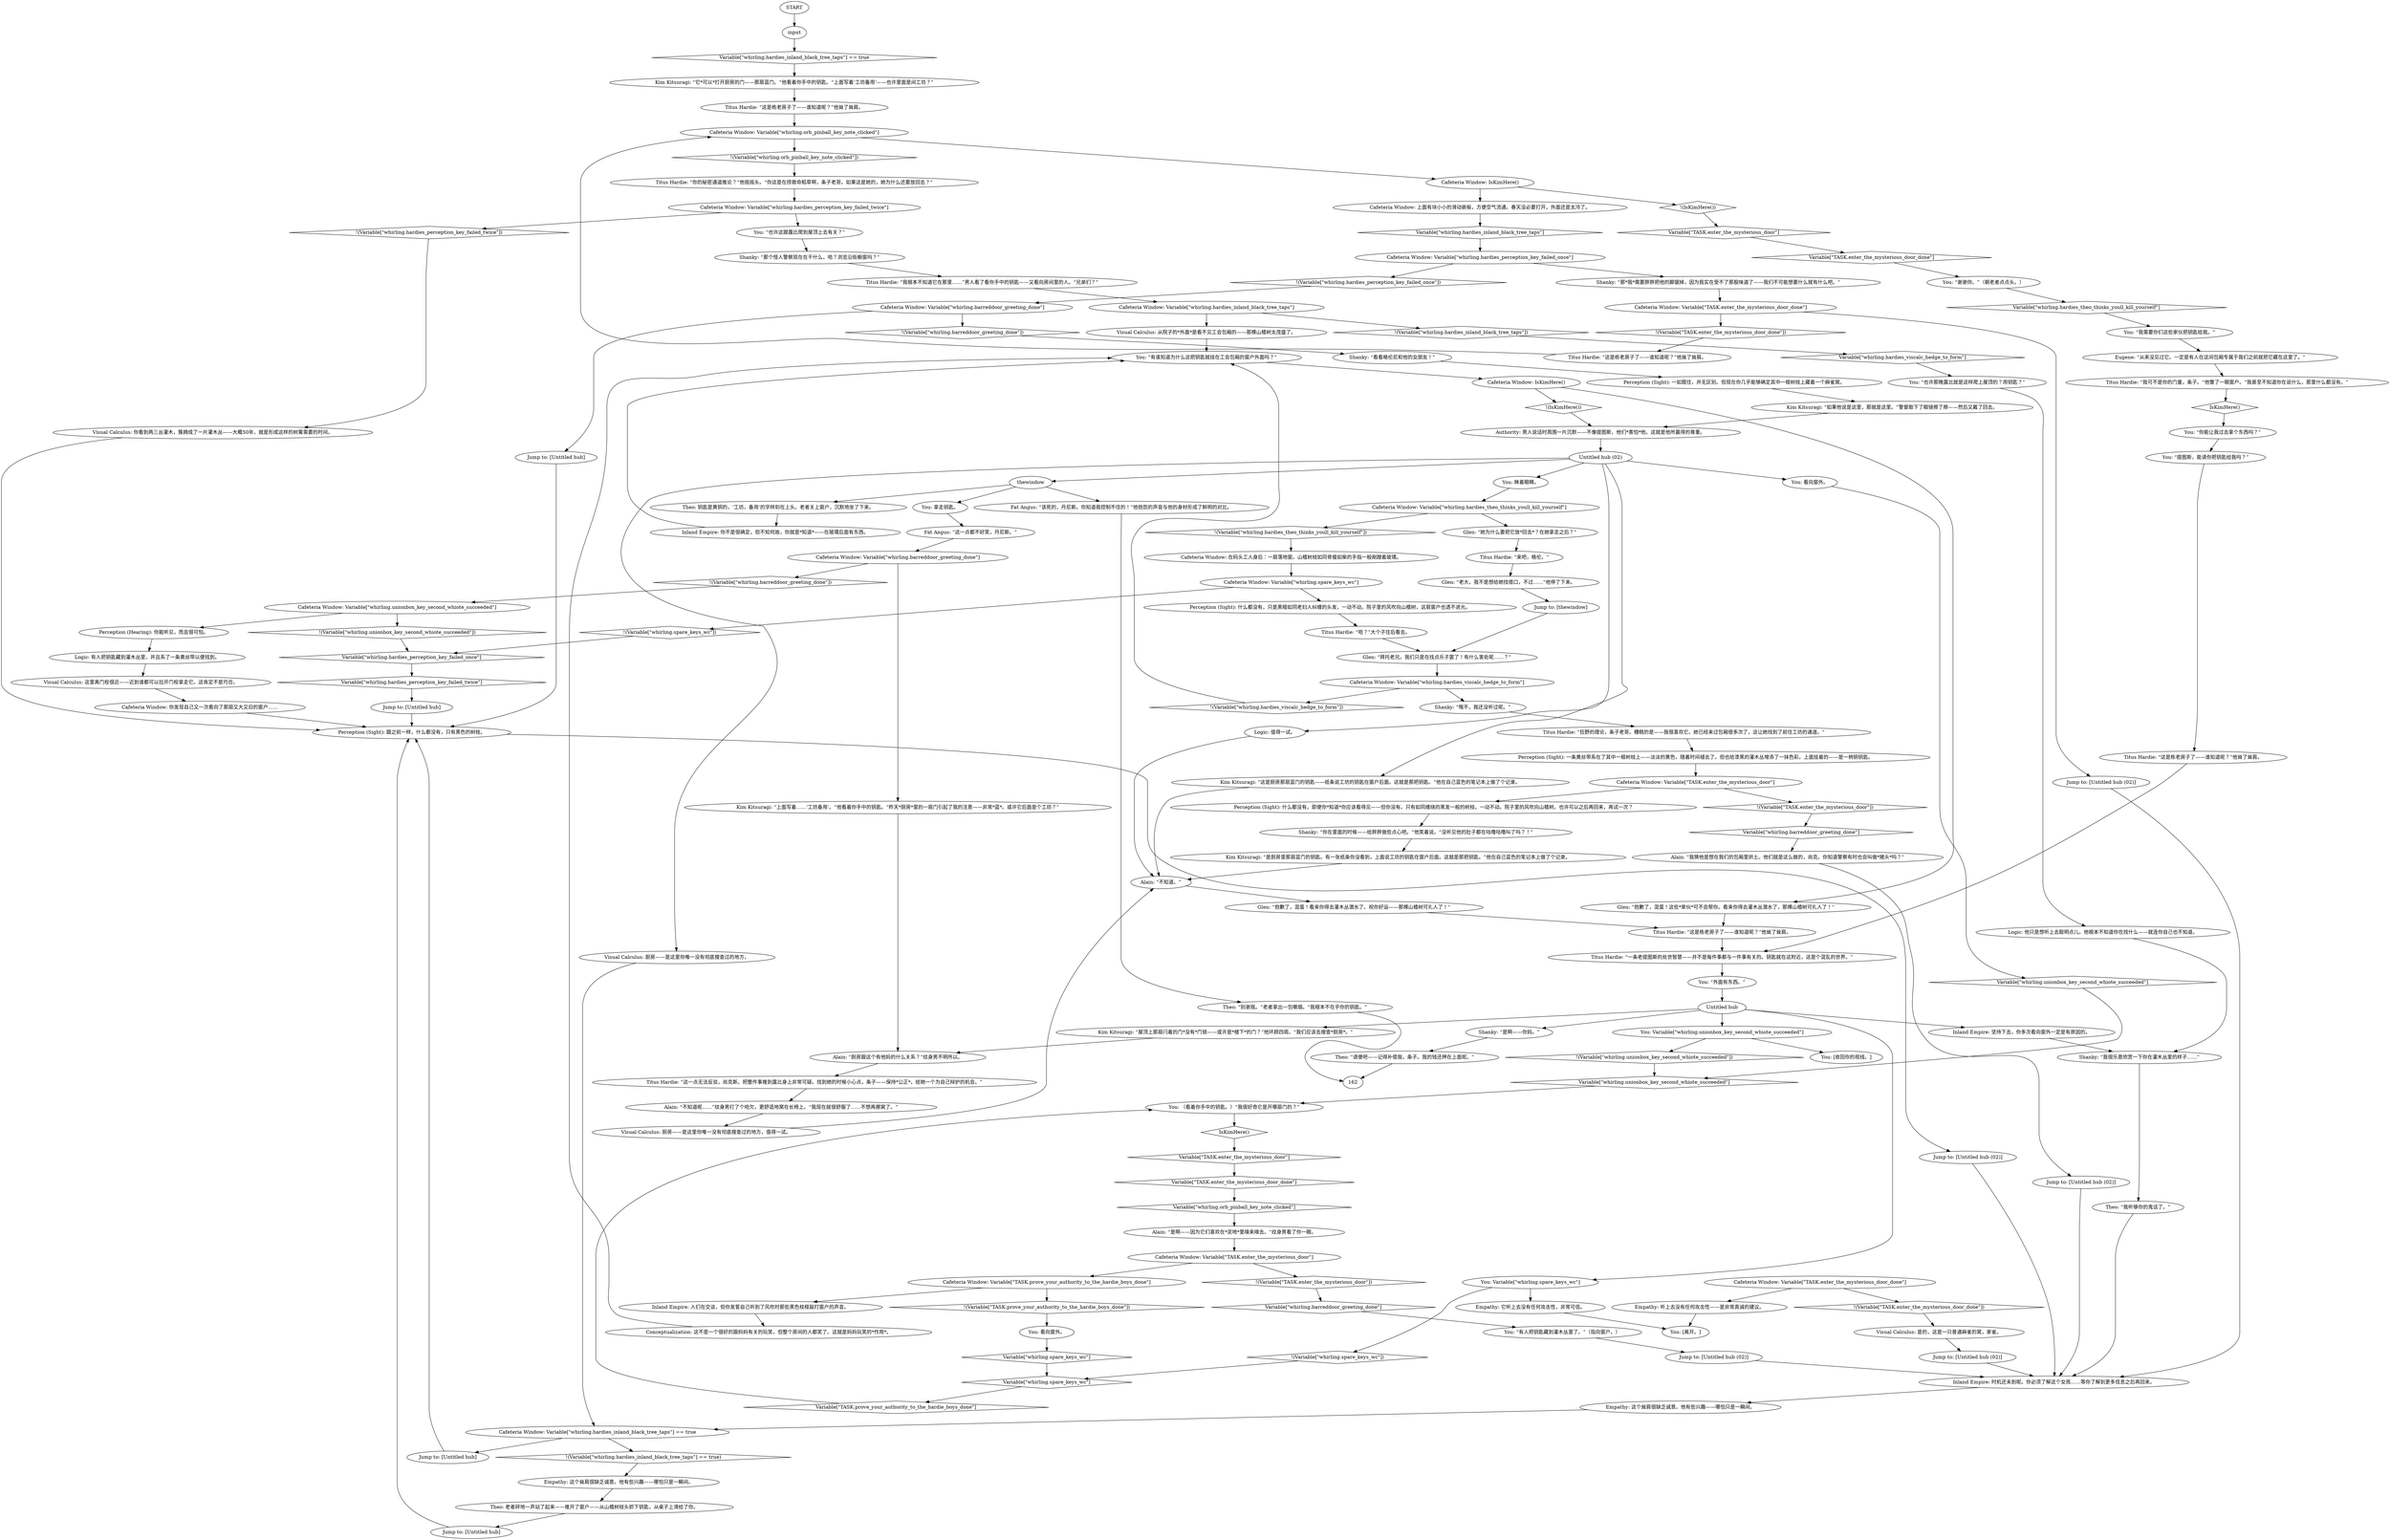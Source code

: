 # WHIRLING F1 / SPARE WORKSHOP KEYS
# Somewhere in the room are the previous owner's spare keys to the pinball workshop (door in kitchen). This is the (perc check hidden) dialogue where you find them. (One path to hidden access to roof)1) Mis-connect to instigator because of room
# ==================================================
digraph G {
	  0 [label="START"];
	  1 [label="input"];
	  2 [label="Alain: “厨房跟这个有他妈的什么关系？”纹身男不明所以。"];
	  3 [label="Visual Calculus: 这里离门栓很近——近到谁都可以拉开门栓拿走它。这肯定不是巧合。"];
	  4 [label="Titus Hardie: “这是栋老房子了——谁知道呢？”他耸了耸肩。"];
	  5 [label="Cafeteria Window: Variable[\"TASK.enter_the_mysterious_door_done\"]"];
	  6 [label="Variable[\"TASK.enter_the_mysterious_door_done\"]", shape=diamond];
	  7 [label="!(Variable[\"TASK.enter_the_mysterious_door_done\"])", shape=diamond];
	  8 [label="Empathy: 听上去没有任何攻击性——是非常真诚的建议。"];
	  9 [label="You: “外面有东西。”"];
	  10 [label="Shanky: “是啊——你妈。”"];
	  11 [label="Untitled hub"];
	  12 [label="Perception (Sight): 跟之前一样，什么都没有，只有黑色的树枝。"];
	  13 [label="Visual Calculus: 你看到两三丛灌木，簇拥成了一片灌木丛——大概50年，就是形成这样的树篱需要的时间。"];
	  14 [label="Conceptualization: 这不是一个很好的跟妈妈有关的玩笑，但整个房间的人都笑了。这就是妈妈玩笑的*作用*。"];
	  15 [label="Theo: “请便吧——记得补偿我，条子。我的钱还押在上面呢。”"];
	  16 [label="You: “我需要你们这些家伙把钥匙给我。”"];
	  17 [label="You: 拿走钥匙。"];
	  18 [label="Jump to: [Untitled hub]"];
	  19 [label="Empathy: 这个耸肩很缺乏诚意。他有些兴趣——哪怕只是一瞬间。"];
	  20 [label="Cafeteria Window: Variable[\"whirling.orb_pinball_key_note_clicked\"]"];
	  21 [label="Variable[\"whirling.orb_pinball_key_note_clicked\"]", shape=diamond];
	  22 [label="!(Variable[\"whirling.orb_pinball_key_note_clicked\"])", shape=diamond];
	  23 [label="Cafeteria Window: IsKimHere()"];
	  24 [label="IsKimHere()", shape=diamond];
	  25 [label="!(IsKimHere())", shape=diamond];
	  26 [label="Cafeteria Window: 上面有块小小的滑动嵌板，方便空气流通。春天没必要打开，外面还是太冷了。"];
	  27 [label="Cafeteria Window: Variable[\"whirling.hardies_theo_thinks_youll_kill_yourself\"]"];
	  28 [label="Variable[\"whirling.hardies_theo_thinks_youll_kill_yourself\"]", shape=diamond];
	  29 [label="!(Variable[\"whirling.hardies_theo_thinks_youll_kill_yourself\"])", shape=diamond];
	  30 [label="Glen: “她为什么要把它放*回去*？在她拿走之后？”"];
	  31 [label="Glen: “老大，我不是想给她找借口，不过……”他停了下来。"];
	  32 [label="Perception (Sight): 一条黄丝带系在了其中一根树枝上——淡淡的黄色，随着时间褪去了。但也给漆黑的灌木丛增添了一抹色彩。上面挂着的——是一柄铜钥匙。"];
	  33 [label="You: （看着你手中的钥匙。）“我很好奇它是开哪扇门的？”"];
	  34 [label="Visual Calculus: 厨房——是这里你唯一没有彻底搜查过的地方。"];
	  35 [label="Theo: 老者砰地一声站了起来——推开了窗户——从山楂树枝头抓下钥匙，从桌子上滑给了你。"];
	  36 [label="Theo: “我听够你的鬼话了。”"];
	  37 [label="Cafeteria Window: Variable[\"whirling.hardies_viscalc_hedge_to_form\"]"];
	  38 [label="Variable[\"whirling.hardies_viscalc_hedge_to_form\"]", shape=diamond];
	  39 [label="!(Variable[\"whirling.hardies_viscalc_hedge_to_form\"])", shape=diamond];
	  40 [label="Shanky: “哦不，我还没听过呢。”"];
	  41 [label="Jump to: [Untitled hub (02)]"];
	  42 [label="You: [离开。]"];
	  43 [label="Logic: 值得一试。"];
	  44 [label="Titus Hardie: “这是栋老房子了——谁知道呢？”他耸了耸肩。"];
	  45 [label="You: “谢谢你。”（朝老者点点头。）"];
	  46 [label="You: 看向窗外。"];
	  47 [label="You: Variable[\"whirling.unionbox_key_second_whiote_succeeded\"]"];
	  48 [label="Variable[\"whirling.unionbox_key_second_whiote_succeeded\"]", shape=diamond];
	  49 [label="!(Variable[\"whirling.unionbox_key_second_whiote_succeeded\"])", shape=diamond];
	  50 [label="You: [收回你的视线。]"];
	  51 [label="Kim Kitsuragi: “屋顶上那扇闩着的门*没有*门锁——或许是*楼下*的门？”他环顾四周。“我们应该去搜查*厨房*。”"];
	  52 [label="Alain: “我猜他是想在我们的包厢里拱土。他们就是这么做的，尚克。你知道警察有时也会叫做*猪头*吗？”"];
	  53 [label="Titus Hardie: “我根本不知道它在那里……”男人看了看你手中的钥匙——又看向房间里的人。“兄弟们？”"];
	  54 [label="Cafeteria Window: IsKimHere()"];
	  55 [label="IsKimHere()", shape=diamond];
	  56 [label="!(IsKimHere())", shape=diamond];
	  57 [label="Glen: “抱歉了，混蛋！这些*家伙*可不会帮你。看来你得去灌木丛潜水了，那棵山楂树可扎人了！”"];
	  58 [label="Theo: “别谢我。”老者拿出一包嚼烟。“我根本不在乎你的钥匙。”"];
	  59 [label="Cafeteria Window: 在码头工人身后：一扇落地窗。山楂树枝如同骨瘦如柴的手指一般剐蹭着玻璃。"];
	  60 [label="Empathy: 这个耸肩很缺乏诚意。他有些兴趣——哪怕只是一瞬间。"];
	  61 [label="Titus Hardie: “一条老提图斯的处世智慧——并不是每件事都与一件事有关的。钥匙就在这附近，这是个混乱的世界。”"];
	  62 [label="Cafeteria Window: Variable[\"whirling.hardies_perception_key_failed_twice\"]"];
	  63 [label="Variable[\"whirling.hardies_perception_key_failed_twice\"]", shape=diamond];
	  64 [label="!(Variable[\"whirling.hardies_perception_key_failed_twice\"])", shape=diamond];
	  65 [label="You: “也许这跟露比爬到屋顶上去有关？”"];
	  66 [label="Kim Kitsuragi: “这是厨房那扇蓝门的钥匙——纸条说工坊的钥匙在窗户后面。这就是那把钥匙。”他在自己蓝色的笔记本上做了个记录。"];
	  67 [label="Alain: “是啊——因为它们喜欢在*泥地*里嗅来嗅去。”纹身男看了你一眼。"];
	  68 [label="Titus Hardie: “狂野的理论，条子老哥。糟糕的是——我很喜欢它。她已经来过包厢很多次了，这让她找到了前往工坊的通道。”"];
	  69 [label="Logic: 他只是想听上去聪明点儿。他根本不知道你在找什么——就连你自己也不知道。"];
	  70 [label="Cafeteria Window: Variable[\"TASK.enter_the_mysterious_door\"]"];
	  71 [label="Variable[\"TASK.enter_the_mysterious_door\"]", shape=diamond];
	  72 [label="!(Variable[\"TASK.enter_the_mysterious_door\"])", shape=diamond];
	  73 [label="Cafeteria Window: Variable[\"TASK.prove_your_authority_to_the_hardie_boys_done\"]"];
	  74 [label="Variable[\"TASK.prove_your_authority_to_the_hardie_boys_done\"]", shape=diamond];
	  75 [label="!(Variable[\"TASK.prove_your_authority_to_the_hardie_boys_done\"])", shape=diamond];
	  76 [label="Inland Empire: 人们在交谈，但你发誓自己听到了风吹时那些黑色枝桠敲打窗户的声音。"];
	  77 [label="Cafeteria Window: Variable[\"whirling.spare_keys_wc\"]"];
	  78 [label="Variable[\"whirling.spare_keys_wc\"]", shape=diamond];
	  79 [label="!(Variable[\"whirling.spare_keys_wc\"])", shape=diamond];
	  80 [label="Perception (Sight): 什么都没有，只是黑暗如同老妇人纠缠的头发，一动不动。院子里的风吹向山楂树，这扇窗户也透不进光。"];
	  81 [label="Cafeteria Window: Variable[\"whirling.barreddoor_greeting_done\"]"];
	  82 [label="Variable[\"whirling.barreddoor_greeting_done\"]", shape=diamond];
	  83 [label="!(Variable[\"whirling.barreddoor_greeting_done\"])", shape=diamond];
	  84 [label="Jump to: [Untitled hub]"];
	  85 [label="Titus Hardie: “哈？”大个子往后看去。"];
	  86 [label="Jump to: [Untitled hub (02)]"];
	  87 [label="Untitled hub (02)"];
	  88 [label="Inland Empire: 时机还未到呢。你必须了解这个女孩……等你了解到更多信息之后再回来。"];
	  89 [label="Shanky: “你在里面的时候——给胖胖做些点心吧。”他笑着说。“没听见他的肚子都在咕噜咕噜叫了吗？！”"];
	  90 [label="Titus Hardie: “这一点无法反驳，尚克斯。把整件事推到露比身上非常可疑。找到她的时候小心点，条子——保持*公正*，给她一个为自己辩护的机会。”"];
	  91 [label="Perception (Sight): 一如既往，并无区别。但现在你几乎能够确定其中一根树枝上藏着一个麻雀窝。"];
	  92 [label="Jump to: [Untitled hub]"];
	  93 [label="Shanky: “我很乐意欣赏一下你在灌木丛里的样子……”"];
	  94 [label="Titus Hardie: “这是栋老房子了——谁知道呢？”他耸了耸肩。"];
	  95 [label="Cafeteria Window: Variable[\"whirling.unionbox_key_second_whiote_succeeded\"]"];
	  96 [label="Variable[\"whirling.unionbox_key_second_whiote_succeeded\"]", shape=diamond];
	  97 [label="!(Variable[\"whirling.unionbox_key_second_whiote_succeeded\"])", shape=diamond];
	  98 [label="Perception (Hearing): 你能听见，而且很可怕。"];
	  99 [label="Kim Kitsuragi: “是厨房里那扇蓝门的钥匙。有一张纸条你没看到，上面说工坊的钥匙在窗户后面。这就是那把钥匙。”他在自己蓝色的笔记本上做了个记录。"];
	  100 [label="Titus Hardie: “你的秘密通道推论？”他摇摇头。“你这是在捞救命稻草啊，条子老哥。如果这是她的，她为什么还要放回去？”"];
	  101 [label="Shanky: “那个怪人警察现在在干什么，哈？浏览沿街橱窗吗？”"];
	  102 [label="Jump to: [Untitled hub (02)]"];
	  103 [label="Titus Hardie: “我可不是你的门童，条子。”他瞥了一眼窗户。“我甚至不知道你在说什么，那里什么都没有。”"];
	  104 [label="Titus Hardie: “这是栋老房子了——谁知道呢？”他耸了耸肩。"];
	  105 [label="You: “有人把钥匙藏到灌木丛里了。”（指向窗户。）"];
	  106 [label="Cafeteria Window: 你发现自己又一次看向了那扇又大又旧的窗户……"];
	  107 [label="Kim Kitsuragi: “它*可以*打开厨房的门——那扇蓝门。”他看着你手中的钥匙。“上面写着‘工坊备用’——也许里面是间工坊？”"];
	  108 [label="Visual Calculus: 是的，这是一只普通麻雀的窝，家雀。"];
	  109 [label="Kim Kitsuragi: “如果他说是这里，那就是这里。”警督取下了眼镜擦了擦——然后又戴了回去。"];
	  110 [label="You: “你能让我过去拿个东西吗？”"];
	  111 [label="Theo: 钥匙是黄铜的，‘工坊，备用’的字样刻在上头。老者关上窗户，沉默地坐了下来。"];
	  112 [label="Fat Angus: “这一点都不好笑，丹尼斯。”"];
	  113 [label="Logic: 有人把钥匙藏到灌木丛里，并且系了一条黄丝带以便找到。"];
	  114 [label="Cafeteria Window: Variable[\"TASK.enter_the_mysterious_door\"]"];
	  115 [label="Variable[\"TASK.enter_the_mysterious_door\"]", shape=diamond];
	  116 [label="!(Variable[\"TASK.enter_the_mysterious_door\"])", shape=diamond];
	  117 [label="Perception (Sight): 什么都没有。即便你*知道*你应该看得见——但你没有。只有如同缠绕的黑发一般的树枝。一动不动。院子里的风吹向山楂树。也许可以之后再回来，再试一次？"];
	  118 [label="You: 看向窗外。"];
	  119 [label="You: Variable[\"whirling.spare_keys_wc\"]"];
	  120 [label="Variable[\"whirling.spare_keys_wc\"]", shape=diamond];
	  121 [label="!(Variable[\"whirling.spare_keys_wc\"])", shape=diamond];
	  122 [label="Empathy: 它听上去没有任何攻击性，非常可信。"];
	  123 [label="Alain: “不知道呢……”纹身男打了个哈欠，更舒适地窝在长椅上。“我现在就很舒服了……不想再挪窝了。”"];
	  124 [label="You: “提图斯，能请你把钥匙给我吗？”"];
	  125 [label="Fat Angus: “该死的，丹尼斯。你知道我控制不住的！”他抱怨的声音与他的身材形成了鲜明的对比。"];
	  126 [label="Cafeteria Window: Variable[\"TASK.enter_the_mysterious_door_done\"]"];
	  127 [label="Variable[\"TASK.enter_the_mysterious_door_done\"]", shape=diamond];
	  128 [label="!(Variable[\"TASK.enter_the_mysterious_door_done\"])", shape=diamond];
	  129 [label="Jump to: [Untitled hub (02)]"];
	  130 [label="Cafeteria Window: Variable[\"whirling.hardies_inland_black_tree_taps\"] == true"];
	  131 [label="Variable[\"whirling.hardies_inland_black_tree_taps\"] == true", shape=diamond];
	  132 [label="!(Variable[\"whirling.hardies_inland_black_tree_taps\"] == true)", shape=diamond];
	  133 [label="Jump to: [Untitled hub]"];
	  134 [label="You: “有谁知道为什么这把钥匙就挂在工会包厢的窗户外面吗？”"];
	  135 [label="You: 眯着眼睛。"];
	  136 [label="Inland Empire: 坚持下去，你多次看向窗外一定是有原因的。"];
	  137 [label="Jump to: [Untitled hub (02)]"];
	  138 [label="Alain: “不知道。”"];
	  139 [label="Cafeteria Window: Variable[\"whirling.hardies_inland_black_tree_taps\"]"];
	  140 [label="Variable[\"whirling.hardies_inland_black_tree_taps\"]", shape=diamond];
	  141 [label="!(Variable[\"whirling.hardies_inland_black_tree_taps\"])", shape=diamond];
	  142 [label="Visual Calculus: 从院子的*外面*是看不见工会包厢的——那棵山楂树太茂盛了。"];
	  143 [label="You: “也许那晚露比就是这样爬上屋顶的？用钥匙？”"];
	  144 [label="thewindow"];
	  145 [label="Glen: “拜托老兄。我们只是在找点乐子罢了！有什么害处呢……？”"];
	  146 [label="Inland Empire: 你不是很确定，但不知何故，你就是*知道*——在玻璃后面有东西。"];
	  147 [label="Cafeteria Window: Variable[\"whirling.hardies_perception_key_failed_once\"]"];
	  148 [label="Variable[\"whirling.hardies_perception_key_failed_once\"]", shape=diamond];
	  149 [label="!(Variable[\"whirling.hardies_perception_key_failed_once\"])", shape=diamond];
	  150 [label="Shanky: “那*我*需要胖胖把他的脚锯掉，因为我实在受不了那股味道了——我们不可能想要什么就有什么吧。”"];
	  151 [label="Eugene: “从来没见过它。一定是有人在这间包厢专属于我们之前就把它藏在这里了。”"];
	  152 [label="Glen: “抱歉了，混蛋！看来你得去灌木丛潜水了。祝你好运——那棵山楂树可扎人了！”"];
	  153 [label="Visual Calculus: 厨房——是这里你唯一没有彻底搜查过的地方，值得一试。"];
	  154 [label="Cafeteria Window: Variable[\"whirling.barreddoor_greeting_done\"]"];
	  155 [label="Variable[\"whirling.barreddoor_greeting_done\"]", shape=diamond];
	  156 [label="!(Variable[\"whirling.barreddoor_greeting_done\"])", shape=diamond];
	  157 [label="Kim Kitsuragi: “上面写着……‘工坊备用’。”他看着你手中的钥匙。“昨天*厨房*里的一扇门引起了我的注意——非常*蓝*。或许它后面是个工坊？”"];
	  158 [label="Shanky: “看看格伦尼和他的女朋友！”"];
	  159 [label="Titus Hardie: “来吧，格伦。”"];
	  160 [label="Jump to: [thewindow]"];
	  161 [label="Authority: 男人说话时周围一片沉默——不像提图斯，他们*害怕*他。这就是他所赢得的尊重。"];
	  0 -> 1
	  1 -> 131
	  2 -> 90
	  3 -> 106
	  4 -> 20
	  5 -> 8
	  5 -> 7
	  6 -> 21
	  7 -> 108
	  8 -> 42
	  9 -> 11
	  10 -> 15
	  11 -> 136
	  11 -> 10
	  11 -> 47
	  11 -> 51
	  11 -> 119
	  12 -> 102
	  13 -> 12
	  14 -> 134
	  15 -> 162
	  16 -> 151
	  17 -> 112
	  18 -> 12
	  19 -> 130
	  20 -> 22
	  20 -> 23
	  21 -> 67
	  22 -> 100
	  23 -> 25
	  23 -> 26
	  24 -> 115
	  25 -> 71
	  26 -> 140
	  27 -> 29
	  27 -> 30
	  28 -> 16
	  29 -> 59
	  30 -> 159
	  31 -> 160
	  32 -> 114
	  33 -> 24
	  34 -> 130
	  35 -> 18
	  36 -> 88
	  37 -> 40
	  37 -> 39
	  38 -> 143
	  39 -> 134
	  40 -> 68
	  41 -> 88
	  43 -> 138
	  44 -> 20
	  45 -> 28
	  46 -> 48
	  47 -> 49
	  47 -> 50
	  48 -> 96
	  49 -> 96
	  51 -> 2
	  52 -> 41
	  53 -> 139
	  54 -> 56
	  54 -> 57
	  55 -> 110
	  56 -> 161
	  57 -> 94
	  58 -> 162
	  59 -> 77
	  60 -> 35
	  61 -> 9
	  62 -> 64
	  62 -> 65
	  63 -> 92
	  64 -> 13
	  65 -> 101
	  66 -> 138
	  67 -> 70
	  68 -> 32
	  69 -> 93
	  70 -> 72
	  70 -> 73
	  71 -> 127
	  72 -> 155
	  73 -> 75
	  73 -> 76
	  74 -> 33
	  75 -> 118
	  76 -> 14
	  77 -> 80
	  77 -> 79
	  78 -> 74
	  79 -> 148
	  80 -> 85
	  81 -> 83
	  81 -> 84
	  82 -> 52
	  83 -> 158
	  84 -> 12
	  85 -> 145
	  86 -> 88
	  87 -> 34
	  87 -> 66
	  87 -> 135
	  87 -> 43
	  87 -> 46
	  87 -> 144
	  88 -> 19
	  89 -> 99
	  90 -> 123
	  91 -> 109
	  92 -> 12
	  93 -> 36
	  94 -> 61
	  95 -> 97
	  95 -> 98
	  96 -> 33
	  97 -> 148
	  98 -> 113
	  99 -> 138
	  100 -> 62
	  101 -> 53
	  102 -> 88
	  103 -> 55
	  104 -> 61
	  105 -> 86
	  106 -> 12
	  107 -> 44
	  108 -> 137
	  109 -> 161
	  110 -> 124
	  111 -> 146
	  112 -> 154
	  113 -> 3
	  114 -> 116
	  114 -> 117
	  115 -> 6
	  116 -> 82
	  117 -> 89
	  118 -> 120
	  119 -> 121
	  119 -> 122
	  120 -> 78
	  121 -> 78
	  122 -> 42
	  123 -> 153
	  124 -> 104
	  125 -> 58
	  126 -> 128
	  126 -> 129
	  127 -> 45
	  128 -> 4
	  129 -> 88
	  130 -> 132
	  130 -> 133
	  131 -> 107
	  132 -> 60
	  133 -> 12
	  134 -> 54
	  135 -> 27
	  136 -> 93
	  137 -> 88
	  138 -> 152
	  139 -> 141
	  139 -> 142
	  140 -> 147
	  141 -> 38
	  142 -> 134
	  143 -> 69
	  144 -> 17
	  144 -> 125
	  144 -> 111
	  145 -> 37
	  146 -> 134
	  147 -> 149
	  147 -> 150
	  148 -> 63
	  149 -> 81
	  150 -> 126
	  151 -> 103
	  152 -> 94
	  153 -> 138
	  154 -> 156
	  154 -> 157
	  155 -> 105
	  156 -> 95
	  157 -> 2
	  158 -> 91
	  159 -> 31
	  160 -> 145
	  161 -> 87
}

